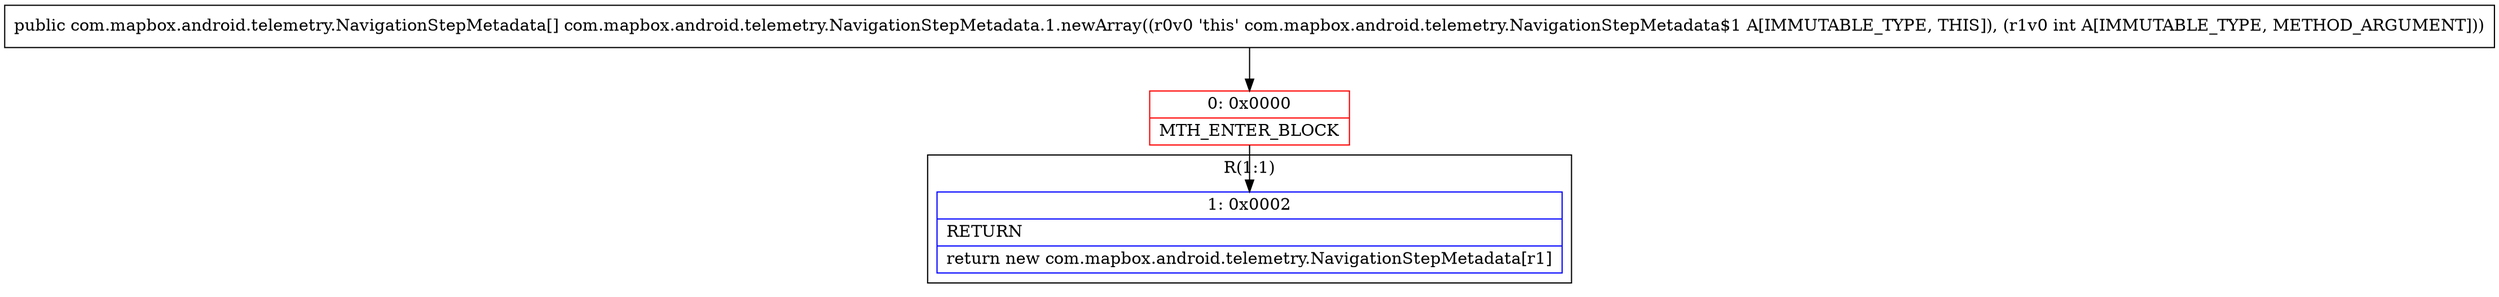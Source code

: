 digraph "CFG forcom.mapbox.android.telemetry.NavigationStepMetadata.1.newArray(I)[Lcom\/mapbox\/android\/telemetry\/NavigationStepMetadata;" {
subgraph cluster_Region_1110304593 {
label = "R(1:1)";
node [shape=record,color=blue];
Node_1 [shape=record,label="{1\:\ 0x0002|RETURN\l|return new com.mapbox.android.telemetry.NavigationStepMetadata[r1]\l}"];
}
Node_0 [shape=record,color=red,label="{0\:\ 0x0000|MTH_ENTER_BLOCK\l}"];
MethodNode[shape=record,label="{public com.mapbox.android.telemetry.NavigationStepMetadata[] com.mapbox.android.telemetry.NavigationStepMetadata.1.newArray((r0v0 'this' com.mapbox.android.telemetry.NavigationStepMetadata$1 A[IMMUTABLE_TYPE, THIS]), (r1v0 int A[IMMUTABLE_TYPE, METHOD_ARGUMENT])) }"];
MethodNode -> Node_0;
Node_0 -> Node_1;
}

